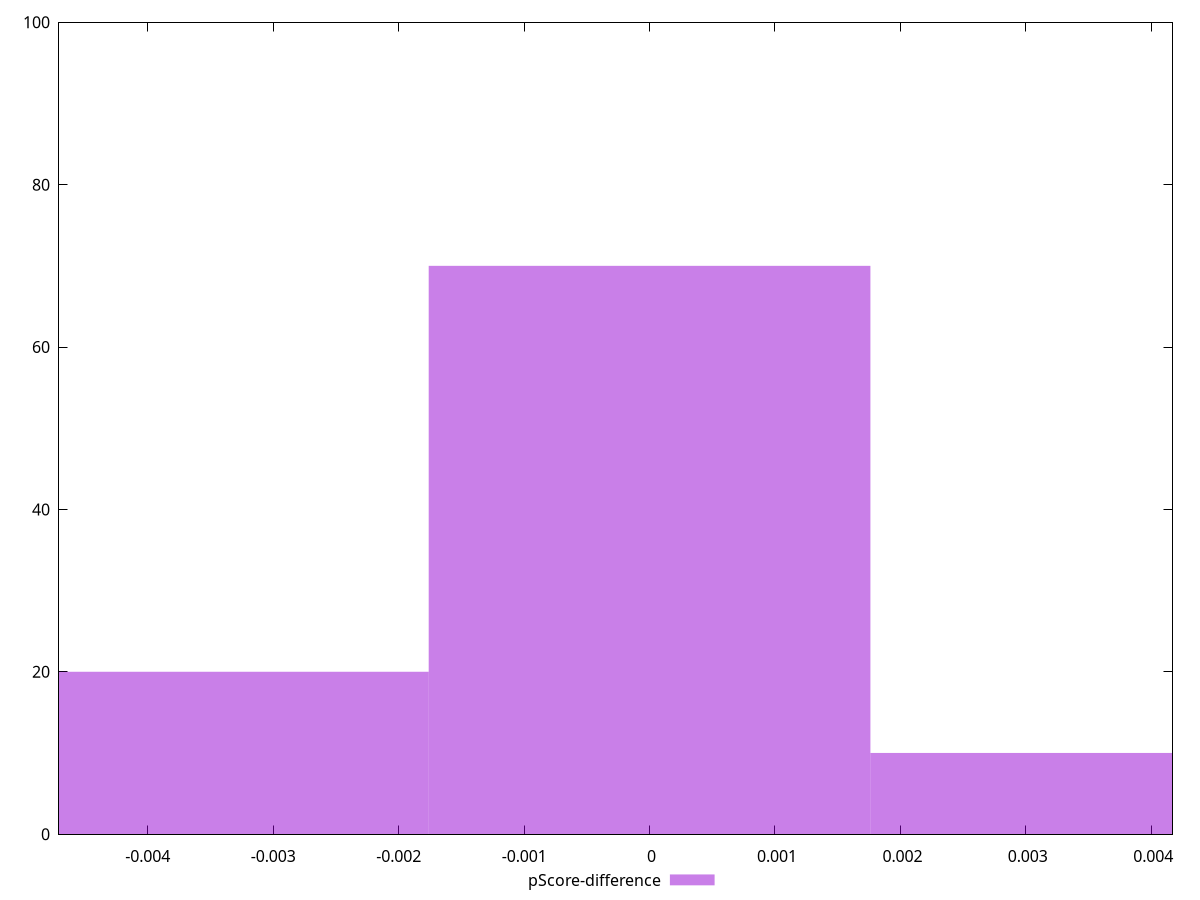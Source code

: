 reset

$pScoreDifference <<EOF
0.0035217077253199675 10
-0.0035217077253199675 20
0 70
EOF

set key outside below
set boxwidth 0.0035217077253199675
set xrange [-0.0047083602048932915:0.004169341665313908]
set yrange [0:100]
set trange [0:100]
set style fill transparent solid 0.5 noborder
set terminal svg size 640, 490 enhanced background rgb 'white'
set output "report_00017_2021-02-10T15-08-03.406Z/first-cpu-idle/samples/pages+cached+noadtech+nomedia+nocss/pScore-difference/histogram.svg"

plot $pScoreDifference title "pScore-difference" with boxes

reset
